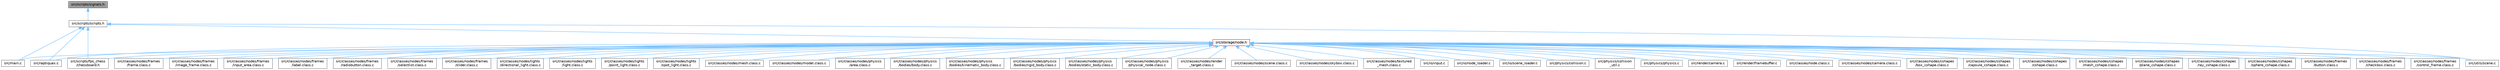 digraph "src/scripts/signals.h"
{
 // LATEX_PDF_SIZE
  bgcolor="transparent";
  edge [fontname=Helvetica,fontsize=10,labelfontname=Helvetica,labelfontsize=10];
  node [fontname=Helvetica,fontsize=10,shape=box,height=0.2,width=0.4];
  Node1 [id="Node000001",label="src/scripts/signals.h",height=0.2,width=0.4,color="gray40", fillcolor="grey60", style="filled", fontcolor="black",tooltip="Signal and slot system for C projects."];
  Node1 -> Node2 [id="edge1_Node000001_Node000002",dir="back",color="steelblue1",style="solid",tooltip=" "];
  Node2 [id="Node000002",label="src/scripts/scripts.h",height=0.2,width=0.4,color="grey40", fillcolor="white", style="filled",URL="$scripts_8h.html",tooltip="Header file defining macros, structures, and functions for script management in a game engine."];
  Node2 -> Node3 [id="edge2_Node000002_Node000003",dir="back",color="steelblue1",style="solid",tooltip=" "];
  Node3 [id="Node000003",label="src/main.c",height=0.2,width=0.4,color="grey40", fillcolor="white", style="filled",URL="$main_8c.html",tooltip=" "];
  Node2 -> Node4 [id="edge3_Node000002_Node000004",dir="back",color="steelblue1",style="solid",tooltip=" "];
  Node4 [id="Node000004",label="src/raptiquax.c",height=0.2,width=0.4,color="grey40", fillcolor="white", style="filled",URL="$raptiquax_8c.html",tooltip=" "];
  Node2 -> Node5 [id="edge4_Node000002_Node000005",dir="back",color="steelblue1",style="solid",tooltip=" "];
  Node5 [id="Node000005",label="src/scripts/fps_chess\l/chessboard.h",height=0.2,width=0.4,color="grey40", fillcolor="white", style="filled",URL="$chessboard_8h.html",tooltip=" "];
  Node2 -> Node6 [id="edge5_Node000002_Node000006",dir="back",color="steelblue1",style="solid",tooltip=" "];
  Node6 [id="Node000006",label="src/storage/node.h",height=0.2,width=0.4,color="red", fillcolor="#FFF0F0", style="filled",URL="$node_8h.html",tooltip="Defines the structure for a tree and its nodes used in the project."];
  Node6 -> Node7 [id="edge6_Node000006_Node000007",dir="back",color="steelblue1",style="solid",tooltip=" "];
  Node7 [id="Node000007",label="src/classes/node.class.c",height=0.2,width=0.4,color="grey40", fillcolor="white", style="filled",URL="$node_8class_8c.html",tooltip="Implementation of the node class for the ProjetSDLOpenGLL2 project."];
  Node6 -> Node8 [id="edge7_Node000006_Node000008",dir="back",color="steelblue1",style="solid",tooltip=" "];
  Node8 [id="Node000008",label="src/classes/nodes/camera.class.c",height=0.2,width=0.4,color="grey40", fillcolor="white", style="filled",URL="$camera_8class_8c.html",tooltip="This file contains the implementation of the Camera class."];
  Node6 -> Node9 [id="edge8_Node000006_Node000009",dir="back",color="steelblue1",style="solid",tooltip=" "];
  Node9 [id="Node000009",label="src/classes/nodes/cshapes\l/box_cshape.class.c",height=0.2,width=0.4,color="grey40", fillcolor="white", style="filled",URL="$box__cshape_8class_8c.html",tooltip="This source file defines the BoxCShape class and its associated methods."];
  Node6 -> Node10 [id="edge9_Node000006_Node000010",dir="back",color="steelblue1",style="solid",tooltip=" "];
  Node10 [id="Node000010",label="src/classes/nodes/cshapes\l/capsule_cshape.class.c",height=0.2,width=0.4,color="grey40", fillcolor="white", style="filled",URL="$capsule__cshape_8class_8c.html",tooltip="This file defines the implementation of the capsule shape class."];
  Node6 -> Node11 [id="edge10_Node000006_Node000011",dir="back",color="steelblue1",style="solid",tooltip=" "];
  Node11 [id="Node000011",label="src/classes/nodes/cshapes\l/cshape.class.c",height=0.2,width=0.4,color="grey40", fillcolor="white", style="filled",URL="$cshape_8class_8c.html",tooltip="This file defines the implementation of various CShape classes."];
  Node6 -> Node12 [id="edge11_Node000006_Node000012",dir="back",color="steelblue1",style="solid",tooltip=" "];
  Node12 [id="Node000012",label="src/classes/nodes/cshapes\l/mesh_cshape.class.c",height=0.2,width=0.4,color="grey40", fillcolor="white", style="filled",URL="$mesh__cshape_8class_8c.html",tooltip="This file defines the implementation of mesh shapes for the project."];
  Node6 -> Node13 [id="edge12_Node000006_Node000013",dir="back",color="steelblue1",style="solid",tooltip=" "];
  Node13 [id="Node000013",label="src/classes/nodes/cshapes\l/plane_cshape.class.c",height=0.2,width=0.4,color="grey40", fillcolor="white", style="filled",URL="$plane__cshape_8class_8c.html",tooltip="This file defines the implementation of a plane shape class."];
  Node6 -> Node14 [id="edge13_Node000006_Node000014",dir="back",color="steelblue1",style="solid",tooltip=" "];
  Node14 [id="Node000014",label="src/classes/nodes/cshapes\l/ray_cshape.class.c",height=0.2,width=0.4,color="grey40", fillcolor="white", style="filled",URL="$ray__cshape_8class_8c.html",tooltip="This file defines the implementation of ray-casting shapes."];
  Node6 -> Node15 [id="edge14_Node000006_Node000015",dir="back",color="steelblue1",style="solid",tooltip=" "];
  Node15 [id="Node000015",label="src/classes/nodes/cshapes\l/sphere_cshape.class.c",height=0.2,width=0.4,color="grey40", fillcolor="white", style="filled",URL="$sphere__cshape_8class_8c.html",tooltip="This file contains the implementation of the SphereCShape class."];
  Node6 -> Node16 [id="edge15_Node000006_Node000016",dir="back",color="steelblue1",style="solid",tooltip=" "];
  Node16 [id="Node000016",label="src/classes/nodes/frames\l/button.class.c",height=0.2,width=0.4,color="grey40", fillcolor="white", style="filled",URL="$button_8class_8c.html",tooltip="This file defines the Button class and its associated methods."];
  Node6 -> Node17 [id="edge16_Node000006_Node000017",dir="back",color="steelblue1",style="solid",tooltip=" "];
  Node17 [id="Node000017",label="src/classes/nodes/frames\l/checkbox.class.c",height=0.2,width=0.4,color="grey40", fillcolor="white", style="filled",URL="$checkbox_8class_8c.html",tooltip="Implementation of the Checkbox class for the GUI framework."];
  Node6 -> Node18 [id="edge17_Node000006_Node000018",dir="back",color="steelblue1",style="solid",tooltip=" "];
  Node18 [id="Node000018",label="src/classes/nodes/frames\l/control_frame.class.c",height=0.2,width=0.4,color="grey40", fillcolor="white", style="filled",URL="$control__frame_8class_8c.html",tooltip="This file defines the implementation of the control frame class."];
  Node6 -> Node19 [id="edge18_Node000006_Node000019",dir="back",color="steelblue1",style="solid",tooltip=" "];
  Node19 [id="Node000019",label="src/classes/nodes/frames\l/frame.class.c",height=0.2,width=0.4,color="grey40", fillcolor="white", style="filled",URL="$frame_8class_8c.html",tooltip="This file defines the implementation of frame-related functionalities."];
  Node6 -> Node20 [id="edge19_Node000006_Node000020",dir="back",color="steelblue1",style="solid",tooltip=" "];
  Node20 [id="Node000020",label="src/classes/nodes/frames\l/image_frame.class.c",height=0.2,width=0.4,color="grey40", fillcolor="white", style="filled",URL="$image__frame_8class_8c.html",tooltip="This file contains the implementation of the ImageFrame class."];
  Node6 -> Node21 [id="edge20_Node000006_Node000021",dir="back",color="steelblue1",style="solid",tooltip=" "];
  Node21 [id="Node000021",label="src/classes/nodes/frames\l/input_area.class.c",height=0.2,width=0.4,color="grey40", fillcolor="white", style="filled",URL="$input__area_8class_8c.html",tooltip="This file defines the InputArea class and its associated methods."];
  Node6 -> Node22 [id="edge21_Node000006_Node000022",dir="back",color="steelblue1",style="solid",tooltip=" "];
  Node22 [id="Node000022",label="src/classes/nodes/frames\l/label.class.c",height=0.2,width=0.4,color="grey40", fillcolor="white", style="filled",URL="$label_8class_8c.html",tooltip="This file defines the Label class and its associated functions."];
  Node6 -> Node23 [id="edge22_Node000006_Node000023",dir="back",color="steelblue1",style="solid",tooltip=" "];
  Node23 [id="Node000023",label="src/classes/nodes/frames\l/radiobutton.class.c",height=0.2,width=0.4,color="grey40", fillcolor="white", style="filled",URL="$radiobutton_8class_8c.html",tooltip="Implementation of the RadioButton class."];
  Node6 -> Node24 [id="edge23_Node000006_Node000024",dir="back",color="steelblue1",style="solid",tooltip=" "];
  Node24 [id="Node000024",label="src/classes/nodes/frames\l/selectlist.class.c",height=0.2,width=0.4,color="grey40", fillcolor="white", style="filled",URL="$selectlist_8class_8c.html",tooltip="This file implements the functionality for a selectable list frame in the application."];
  Node6 -> Node25 [id="edge24_Node000006_Node000025",dir="back",color="steelblue1",style="solid",tooltip=" "];
  Node25 [id="Node000025",label="src/classes/nodes/frames\l/slider.class.c",height=0.2,width=0.4,color="grey40", fillcolor="white", style="filled",URL="$slider_8class_8c.html",tooltip=" "];
  Node6 -> Node26 [id="edge25_Node000006_Node000026",dir="back",color="steelblue1",style="solid",tooltip=" "];
  Node26 [id="Node000026",label="src/classes/nodes/lights\l/directional_light.class.c",height=0.2,width=0.4,color="grey40", fillcolor="white", style="filled",URL="$directional__light_8class_8c.html",tooltip="This file contains the implementation of the directional light class."];
  Node6 -> Node27 [id="edge26_Node000006_Node000027",dir="back",color="steelblue1",style="solid",tooltip=" "];
  Node27 [id="Node000027",label="src/classes/nodes/lights\l/light.class.c",height=0.2,width=0.4,color="grey40", fillcolor="white", style="filled",URL="$light_8class_8c.html",tooltip="This file contains the implementation of the light class for the project."];
  Node6 -> Node28 [id="edge27_Node000006_Node000028",dir="back",color="steelblue1",style="solid",tooltip=" "];
  Node28 [id="Node000028",label="src/classes/nodes/lights\l/point_light.class.c",height=0.2,width=0.4,color="grey40", fillcolor="white", style="filled",URL="$point__light_8class_8c.html",tooltip="This file contains the implementation of the PointLight class."];
  Node6 -> Node29 [id="edge28_Node000006_Node000029",dir="back",color="steelblue1",style="solid",tooltip=" "];
  Node29 [id="Node000029",label="src/classes/nodes/lights\l/spot_light.class.c",height=0.2,width=0.4,color="grey40", fillcolor="white", style="filled",URL="$spot__light_8class_8c.html",tooltip="This file contains the implementation of the SpotLight class."];
  Node6 -> Node30 [id="edge29_Node000006_Node000030",dir="back",color="steelblue1",style="solid",tooltip=" "];
  Node30 [id="Node000030",label="src/classes/nodes/mesh.class.c",height=0.2,width=0.4,color="grey40", fillcolor="white", style="filled",URL="$mesh_8class_8c.html",tooltip="This file defines the implementation of the Mesh class."];
  Node6 -> Node31 [id="edge30_Node000006_Node000031",dir="back",color="steelblue1",style="solid",tooltip=" "];
  Node31 [id="Node000031",label="src/classes/nodes/model.class.c",height=0.2,width=0.4,color="grey40", fillcolor="white", style="filled",URL="$model_8class_8c.html",tooltip="This file contains the implementation of the model class."];
  Node6 -> Node32 [id="edge31_Node000006_Node000032",dir="back",color="steelblue1",style="solid",tooltip=" "];
  Node32 [id="Node000032",label="src/classes/nodes/physics\l/area.class.c",height=0.2,width=0.4,color="grey40", fillcolor="white", style="filled",URL="$area_8class_8c.html",tooltip="This file handles the physics area nodes in the project."];
  Node6 -> Node33 [id="edge32_Node000006_Node000033",dir="back",color="steelblue1",style="solid",tooltip=" "];
  Node33 [id="Node000033",label="src/classes/nodes/physics\l/bodies/body.class.c",height=0.2,width=0.4,color="grey40", fillcolor="white", style="filled",URL="$body_8class_8c.html",tooltip="This file defines the body class for the physics engine."];
  Node6 -> Node34 [id="edge33_Node000006_Node000034",dir="back",color="steelblue1",style="solid",tooltip=" "];
  Node34 [id="Node000034",label="src/classes/nodes/physics\l/bodies/kinematic_body.class.c",height=0.2,width=0.4,color="grey40", fillcolor="white", style="filled",URL="$kinematic__body_8class_8c.html",tooltip="This file defines the implementation of kinematic bodies for the physics engine."];
  Node6 -> Node35 [id="edge34_Node000006_Node000035",dir="back",color="steelblue1",style="solid",tooltip=" "];
  Node35 [id="Node000035",label="src/classes/nodes/physics\l/bodies/rigid_body.class.c",height=0.2,width=0.4,color="grey40", fillcolor="white", style="filled",URL="$rigid__body_8class_8c.html",tooltip="This source file defines the implementation of rigid body physics for the project."];
  Node6 -> Node36 [id="edge35_Node000006_Node000036",dir="back",color="steelblue1",style="solid",tooltip=" "];
  Node36 [id="Node000036",label="src/classes/nodes/physics\l/bodies/static_body.class.c",height=0.2,width=0.4,color="grey40", fillcolor="white", style="filled",URL="$static__body_8class_8c.html",tooltip="This file defines the implementation of static bodies in the physics engine."];
  Node6 -> Node37 [id="edge36_Node000006_Node000037",dir="back",color="steelblue1",style="solid",tooltip=" "];
  Node37 [id="Node000037",label="src/classes/nodes/physics\l/physical_node.class.c",height=0.2,width=0.4,color="grey40", fillcolor="white", style="filled",URL="$physical__node_8class_8c.html",tooltip="This file contains the implementation of the PhysicalNode class."];
  Node6 -> Node38 [id="edge37_Node000006_Node000038",dir="back",color="steelblue1",style="solid",tooltip=" "];
  Node38 [id="Node000038",label="src/classes/nodes/render\l_target.class.c",height=0.2,width=0.4,color="grey40", fillcolor="white", style="filled",URL="$render__target_8class_8c.html",tooltip="Framebuffer class implementation."];
  Node6 -> Node39 [id="edge38_Node000006_Node000039",dir="back",color="steelblue1",style="solid",tooltip=" "];
  Node39 [id="Node000039",label="src/classes/nodes/scene.class.c",height=0.2,width=0.4,color="grey40", fillcolor="white", style="filled",URL="$scene_8class_8c.html",tooltip="This file contains the implementation of the scene class."];
  Node6 -> Node40 [id="edge39_Node000006_Node000040",dir="back",color="steelblue1",style="solid",tooltip=" "];
  Node40 [id="Node000040",label="src/classes/nodes/skybox.class.c",height=0.2,width=0.4,color="grey40", fillcolor="white", style="filled",URL="$skybox_8class_8c.html",tooltip="This file contains the implementation of the Skybox class."];
  Node6 -> Node41 [id="edge40_Node000006_Node000041",dir="back",color="steelblue1",style="solid",tooltip=" "];
  Node41 [id="Node000041",label="src/classes/nodes/textured\l_mesh.class.c",height=0.2,width=0.4,color="grey40", fillcolor="white", style="filled",URL="$textured__mesh_8class_8c.html",tooltip="This file contains the implementation of the TexturedMesh class."];
  Node6 -> Node42 [id="edge41_Node000006_Node000042",dir="back",color="steelblue1",style="solid",tooltip=" "];
  Node42 [id="Node000042",label="src/io/input.c",height=0.2,width=0.4,color="grey40", fillcolor="white", style="filled",URL="$input_8c.html",tooltip=" "];
  Node6 -> Node43 [id="edge42_Node000006_Node000043",dir="back",color="steelblue1",style="solid",tooltip=" "];
  Node43 [id="Node000043",label="src/io/node_loader.c",height=0.2,width=0.4,color="grey40", fillcolor="white", style="filled",URL="$node__loader_8c.html",tooltip=" "];
  Node6 -> Node44 [id="edge43_Node000006_Node000044",dir="back",color="steelblue1",style="solid",tooltip=" "];
  Node44 [id="Node000044",label="src/io/scene_loader.c",height=0.2,width=0.4,color="grey40", fillcolor="white", style="filled",URL="$scene__loader_8c.html",tooltip=" "];
  Node6 -> Node3 [id="edge44_Node000006_Node000003",dir="back",color="steelblue1",style="solid",tooltip=" "];
  Node6 -> Node45 [id="edge45_Node000006_Node000045",dir="back",color="steelblue1",style="solid",tooltip=" "];
  Node45 [id="Node000045",label="src/physics/collision.c",height=0.2,width=0.4,color="grey40", fillcolor="white", style="filled",URL="$collision_8c.html",tooltip=" "];
  Node6 -> Node46 [id="edge46_Node000006_Node000046",dir="back",color="steelblue1",style="solid",tooltip=" "];
  Node46 [id="Node000046",label="src/physics/collision\l_util.c",height=0.2,width=0.4,color="grey40", fillcolor="white", style="filled",URL="$collision__util_8c.html",tooltip=" "];
  Node6 -> Node47 [id="edge47_Node000006_Node000047",dir="back",color="steelblue1",style="solid",tooltip=" "];
  Node47 [id="Node000047",label="src/physics/physics.c",height=0.2,width=0.4,color="grey40", fillcolor="white", style="filled",URL="$physics_8c.html",tooltip=" "];
  Node6 -> Node4 [id="edge48_Node000006_Node000004",dir="back",color="steelblue1",style="solid",tooltip=" "];
  Node6 -> Node48 [id="edge49_Node000006_Node000048",dir="back",color="steelblue1",style="solid",tooltip=" "];
  Node48 [id="Node000048",label="src/render/camera.c",height=0.2,width=0.4,color="grey40", fillcolor="white", style="filled",URL="$camera_8c.html",tooltip=" "];
  Node6 -> Node49 [id="edge50_Node000006_Node000049",dir="back",color="steelblue1",style="solid",tooltip=" "];
  Node49 [id="Node000049",label="src/render/framebuffer.c",height=0.2,width=0.4,color="grey40", fillcolor="white", style="filled",URL="$framebuffer_8c.html",tooltip=" "];
  Node6 -> Node5 [id="edge51_Node000006_Node000005",dir="back",color="steelblue1",style="solid",tooltip=" "];
  Node6 -> Node53 [id="edge52_Node000006_Node000053",dir="back",color="steelblue1",style="solid",tooltip=" "];
  Node53 [id="Node000053",label="src/utils/scene.c",height=0.2,width=0.4,color="grey40", fillcolor="white", style="filled",URL="$scene_8c.html",tooltip=" "];
  Node2 -> Node53 [id="edge53_Node000002_Node000053",dir="back",color="steelblue1",style="solid",tooltip=" "];
}
